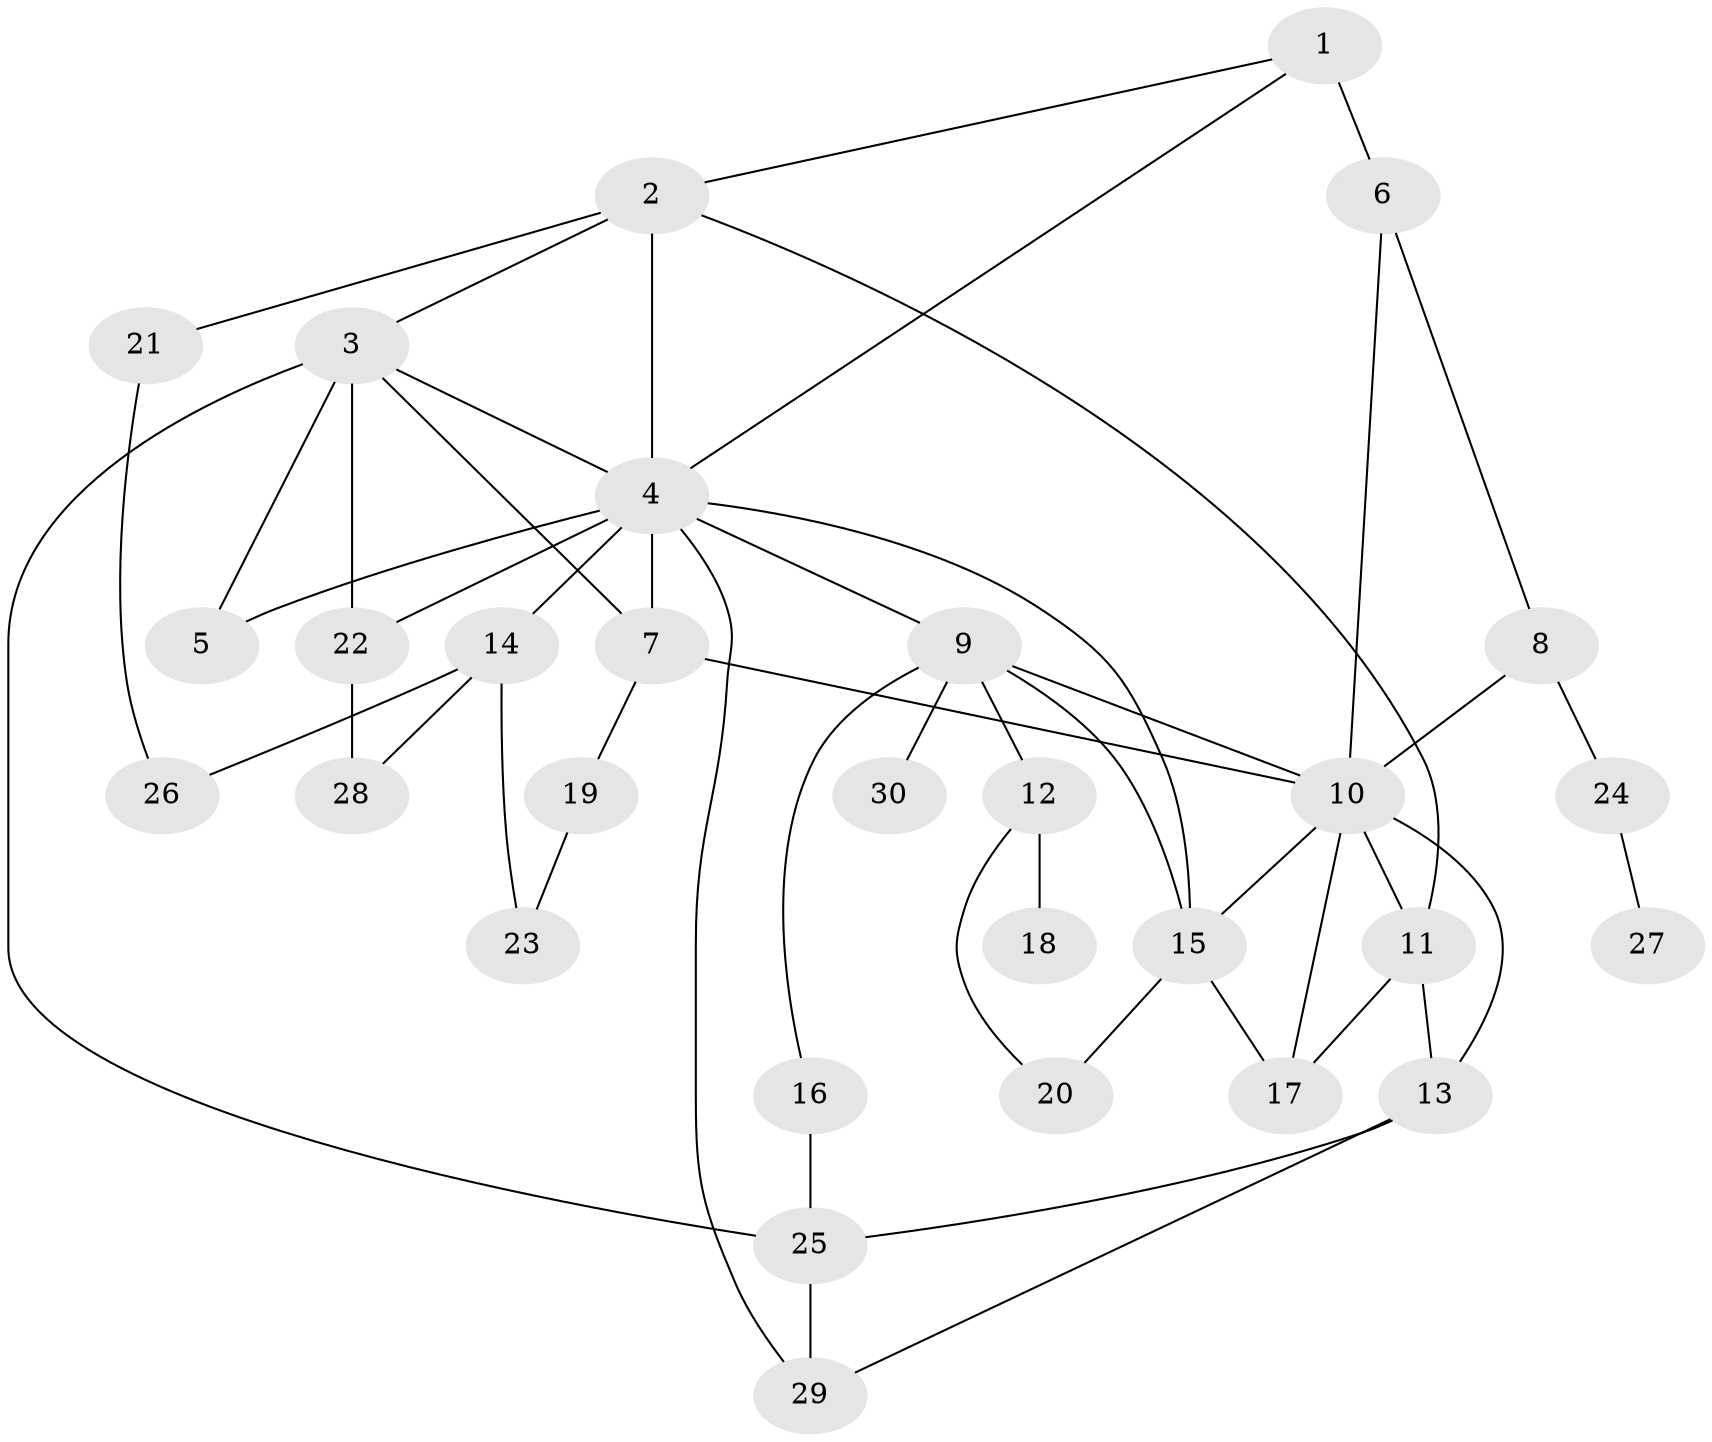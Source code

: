 // original degree distribution, {5: 0.09183673469387756, 2: 0.336734693877551, 6: 0.030612244897959183, 3: 0.21428571428571427, 4: 0.08163265306122448, 7: 0.01020408163265306, 1: 0.23469387755102042}
// Generated by graph-tools (version 1.1) at 2025/48/03/04/25 22:48:49]
// undirected, 30 vertices, 51 edges
graph export_dot {
  node [color=gray90,style=filled];
  1;
  2;
  3;
  4;
  5;
  6;
  7;
  8;
  9;
  10;
  11;
  12;
  13;
  14;
  15;
  16;
  17;
  18;
  19;
  20;
  21;
  22;
  23;
  24;
  25;
  26;
  27;
  28;
  29;
  30;
  1 -- 2 [weight=1.0];
  1 -- 4 [weight=1.0];
  1 -- 6 [weight=2.0];
  2 -- 3 [weight=1.0];
  2 -- 4 [weight=1.0];
  2 -- 11 [weight=1.0];
  2 -- 21 [weight=1.0];
  3 -- 4 [weight=1.0];
  3 -- 5 [weight=2.0];
  3 -- 7 [weight=1.0];
  3 -- 22 [weight=1.0];
  3 -- 25 [weight=1.0];
  4 -- 5 [weight=1.0];
  4 -- 7 [weight=2.0];
  4 -- 9 [weight=1.0];
  4 -- 14 [weight=1.0];
  4 -- 15 [weight=1.0];
  4 -- 22 [weight=1.0];
  4 -- 29 [weight=1.0];
  6 -- 8 [weight=1.0];
  6 -- 10 [weight=1.0];
  7 -- 10 [weight=1.0];
  7 -- 19 [weight=1.0];
  8 -- 10 [weight=2.0];
  8 -- 24 [weight=1.0];
  9 -- 10 [weight=1.0];
  9 -- 12 [weight=1.0];
  9 -- 15 [weight=1.0];
  9 -- 16 [weight=1.0];
  9 -- 30 [weight=1.0];
  10 -- 11 [weight=2.0];
  10 -- 13 [weight=1.0];
  10 -- 15 [weight=2.0];
  10 -- 17 [weight=2.0];
  11 -- 13 [weight=2.0];
  11 -- 17 [weight=2.0];
  12 -- 18 [weight=1.0];
  12 -- 20 [weight=1.0];
  13 -- 25 [weight=1.0];
  13 -- 29 [weight=1.0];
  14 -- 23 [weight=1.0];
  14 -- 26 [weight=1.0];
  14 -- 28 [weight=1.0];
  15 -- 17 [weight=1.0];
  15 -- 20 [weight=1.0];
  16 -- 25 [weight=1.0];
  19 -- 23 [weight=1.0];
  21 -- 26 [weight=1.0];
  22 -- 28 [weight=1.0];
  24 -- 27 [weight=1.0];
  25 -- 29 [weight=1.0];
}
